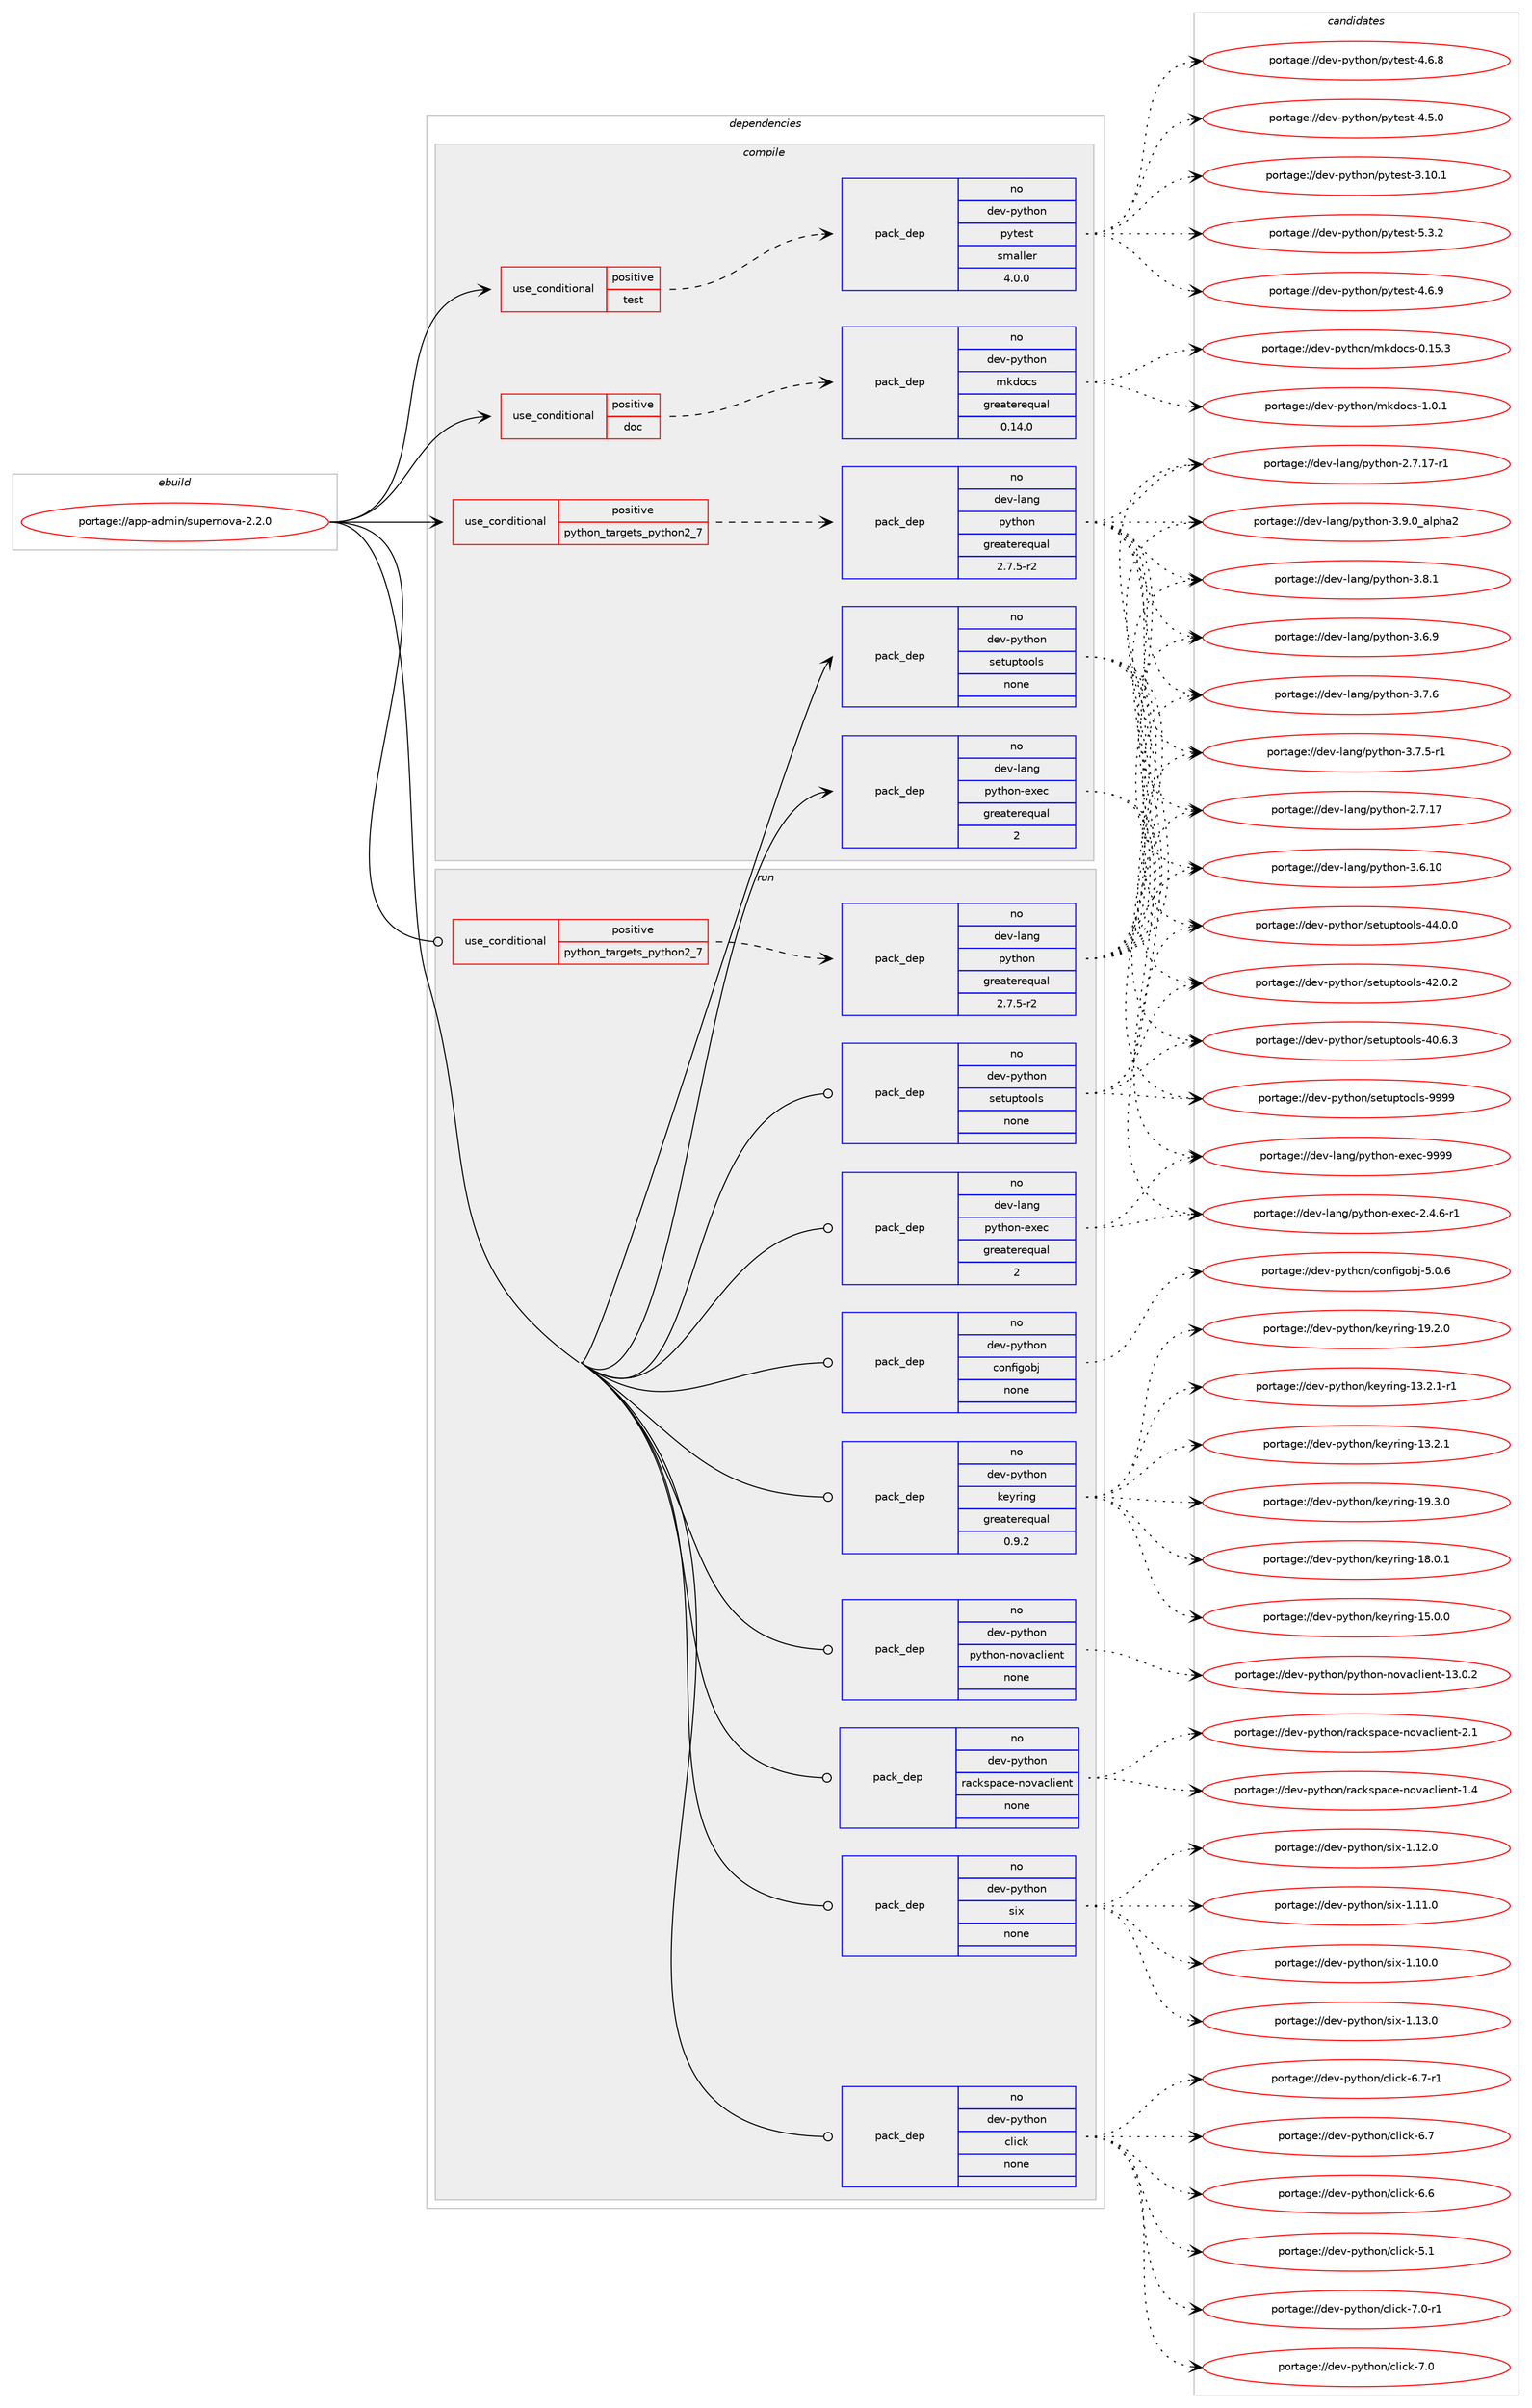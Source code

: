 digraph prolog {

# *************
# Graph options
# *************

newrank=true;
concentrate=true;
compound=true;
graph [rankdir=LR,fontname=Helvetica,fontsize=10,ranksep=1.5];#, ranksep=2.5, nodesep=0.2];
edge  [arrowhead=vee];
node  [fontname=Helvetica,fontsize=10];

# **********
# The ebuild
# **********

subgraph cluster_leftcol {
color=gray;
label=<<i>ebuild</i>>;
id [label="portage://app-admin/supernova-2.2.0", color=red, width=4, href="../app-admin/supernova-2.2.0.svg"];
}

# ****************
# The dependencies
# ****************

subgraph cluster_midcol {
color=gray;
label=<<i>dependencies</i>>;
subgraph cluster_compile {
fillcolor="#eeeeee";
style=filled;
label=<<i>compile</i>>;
subgraph cond153817 {
dependency651132 [label=<<TABLE BORDER="0" CELLBORDER="1" CELLSPACING="0" CELLPADDING="4"><TR><TD ROWSPAN="3" CELLPADDING="10">use_conditional</TD></TR><TR><TD>positive</TD></TR><TR><TD>doc</TD></TR></TABLE>>, shape=none, color=red];
subgraph pack488630 {
dependency651133 [label=<<TABLE BORDER="0" CELLBORDER="1" CELLSPACING="0" CELLPADDING="4" WIDTH="220"><TR><TD ROWSPAN="6" CELLPADDING="30">pack_dep</TD></TR><TR><TD WIDTH="110">no</TD></TR><TR><TD>dev-python</TD></TR><TR><TD>mkdocs</TD></TR><TR><TD>greaterequal</TD></TR><TR><TD>0.14.0</TD></TR></TABLE>>, shape=none, color=blue];
}
dependency651132:e -> dependency651133:w [weight=20,style="dashed",arrowhead="vee"];
}
id:e -> dependency651132:w [weight=20,style="solid",arrowhead="vee"];
subgraph cond153818 {
dependency651134 [label=<<TABLE BORDER="0" CELLBORDER="1" CELLSPACING="0" CELLPADDING="4"><TR><TD ROWSPAN="3" CELLPADDING="10">use_conditional</TD></TR><TR><TD>positive</TD></TR><TR><TD>python_targets_python2_7</TD></TR></TABLE>>, shape=none, color=red];
subgraph pack488631 {
dependency651135 [label=<<TABLE BORDER="0" CELLBORDER="1" CELLSPACING="0" CELLPADDING="4" WIDTH="220"><TR><TD ROWSPAN="6" CELLPADDING="30">pack_dep</TD></TR><TR><TD WIDTH="110">no</TD></TR><TR><TD>dev-lang</TD></TR><TR><TD>python</TD></TR><TR><TD>greaterequal</TD></TR><TR><TD>2.7.5-r2</TD></TR></TABLE>>, shape=none, color=blue];
}
dependency651134:e -> dependency651135:w [weight=20,style="dashed",arrowhead="vee"];
}
id:e -> dependency651134:w [weight=20,style="solid",arrowhead="vee"];
subgraph cond153819 {
dependency651136 [label=<<TABLE BORDER="0" CELLBORDER="1" CELLSPACING="0" CELLPADDING="4"><TR><TD ROWSPAN="3" CELLPADDING="10">use_conditional</TD></TR><TR><TD>positive</TD></TR><TR><TD>test</TD></TR></TABLE>>, shape=none, color=red];
subgraph pack488632 {
dependency651137 [label=<<TABLE BORDER="0" CELLBORDER="1" CELLSPACING="0" CELLPADDING="4" WIDTH="220"><TR><TD ROWSPAN="6" CELLPADDING="30">pack_dep</TD></TR><TR><TD WIDTH="110">no</TD></TR><TR><TD>dev-python</TD></TR><TR><TD>pytest</TD></TR><TR><TD>smaller</TD></TR><TR><TD>4.0.0</TD></TR></TABLE>>, shape=none, color=blue];
}
dependency651136:e -> dependency651137:w [weight=20,style="dashed",arrowhead="vee"];
}
id:e -> dependency651136:w [weight=20,style="solid",arrowhead="vee"];
subgraph pack488633 {
dependency651138 [label=<<TABLE BORDER="0" CELLBORDER="1" CELLSPACING="0" CELLPADDING="4" WIDTH="220"><TR><TD ROWSPAN="6" CELLPADDING="30">pack_dep</TD></TR><TR><TD WIDTH="110">no</TD></TR><TR><TD>dev-lang</TD></TR><TR><TD>python-exec</TD></TR><TR><TD>greaterequal</TD></TR><TR><TD>2</TD></TR></TABLE>>, shape=none, color=blue];
}
id:e -> dependency651138:w [weight=20,style="solid",arrowhead="vee"];
subgraph pack488634 {
dependency651139 [label=<<TABLE BORDER="0" CELLBORDER="1" CELLSPACING="0" CELLPADDING="4" WIDTH="220"><TR><TD ROWSPAN="6" CELLPADDING="30">pack_dep</TD></TR><TR><TD WIDTH="110">no</TD></TR><TR><TD>dev-python</TD></TR><TR><TD>setuptools</TD></TR><TR><TD>none</TD></TR><TR><TD></TD></TR></TABLE>>, shape=none, color=blue];
}
id:e -> dependency651139:w [weight=20,style="solid",arrowhead="vee"];
}
subgraph cluster_compileandrun {
fillcolor="#eeeeee";
style=filled;
label=<<i>compile and run</i>>;
}
subgraph cluster_run {
fillcolor="#eeeeee";
style=filled;
label=<<i>run</i>>;
subgraph cond153820 {
dependency651140 [label=<<TABLE BORDER="0" CELLBORDER="1" CELLSPACING="0" CELLPADDING="4"><TR><TD ROWSPAN="3" CELLPADDING="10">use_conditional</TD></TR><TR><TD>positive</TD></TR><TR><TD>python_targets_python2_7</TD></TR></TABLE>>, shape=none, color=red];
subgraph pack488635 {
dependency651141 [label=<<TABLE BORDER="0" CELLBORDER="1" CELLSPACING="0" CELLPADDING="4" WIDTH="220"><TR><TD ROWSPAN="6" CELLPADDING="30">pack_dep</TD></TR><TR><TD WIDTH="110">no</TD></TR><TR><TD>dev-lang</TD></TR><TR><TD>python</TD></TR><TR><TD>greaterequal</TD></TR><TR><TD>2.7.5-r2</TD></TR></TABLE>>, shape=none, color=blue];
}
dependency651140:e -> dependency651141:w [weight=20,style="dashed",arrowhead="vee"];
}
id:e -> dependency651140:w [weight=20,style="solid",arrowhead="odot"];
subgraph pack488636 {
dependency651142 [label=<<TABLE BORDER="0" CELLBORDER="1" CELLSPACING="0" CELLPADDING="4" WIDTH="220"><TR><TD ROWSPAN="6" CELLPADDING="30">pack_dep</TD></TR><TR><TD WIDTH="110">no</TD></TR><TR><TD>dev-lang</TD></TR><TR><TD>python-exec</TD></TR><TR><TD>greaterequal</TD></TR><TR><TD>2</TD></TR></TABLE>>, shape=none, color=blue];
}
id:e -> dependency651142:w [weight=20,style="solid",arrowhead="odot"];
subgraph pack488637 {
dependency651143 [label=<<TABLE BORDER="0" CELLBORDER="1" CELLSPACING="0" CELLPADDING="4" WIDTH="220"><TR><TD ROWSPAN="6" CELLPADDING="30">pack_dep</TD></TR><TR><TD WIDTH="110">no</TD></TR><TR><TD>dev-python</TD></TR><TR><TD>click</TD></TR><TR><TD>none</TD></TR><TR><TD></TD></TR></TABLE>>, shape=none, color=blue];
}
id:e -> dependency651143:w [weight=20,style="solid",arrowhead="odot"];
subgraph pack488638 {
dependency651144 [label=<<TABLE BORDER="0" CELLBORDER="1" CELLSPACING="0" CELLPADDING="4" WIDTH="220"><TR><TD ROWSPAN="6" CELLPADDING="30">pack_dep</TD></TR><TR><TD WIDTH="110">no</TD></TR><TR><TD>dev-python</TD></TR><TR><TD>configobj</TD></TR><TR><TD>none</TD></TR><TR><TD></TD></TR></TABLE>>, shape=none, color=blue];
}
id:e -> dependency651144:w [weight=20,style="solid",arrowhead="odot"];
subgraph pack488639 {
dependency651145 [label=<<TABLE BORDER="0" CELLBORDER="1" CELLSPACING="0" CELLPADDING="4" WIDTH="220"><TR><TD ROWSPAN="6" CELLPADDING="30">pack_dep</TD></TR><TR><TD WIDTH="110">no</TD></TR><TR><TD>dev-python</TD></TR><TR><TD>keyring</TD></TR><TR><TD>greaterequal</TD></TR><TR><TD>0.9.2</TD></TR></TABLE>>, shape=none, color=blue];
}
id:e -> dependency651145:w [weight=20,style="solid",arrowhead="odot"];
subgraph pack488640 {
dependency651146 [label=<<TABLE BORDER="0" CELLBORDER="1" CELLSPACING="0" CELLPADDING="4" WIDTH="220"><TR><TD ROWSPAN="6" CELLPADDING="30">pack_dep</TD></TR><TR><TD WIDTH="110">no</TD></TR><TR><TD>dev-python</TD></TR><TR><TD>python-novaclient</TD></TR><TR><TD>none</TD></TR><TR><TD></TD></TR></TABLE>>, shape=none, color=blue];
}
id:e -> dependency651146:w [weight=20,style="solid",arrowhead="odot"];
subgraph pack488641 {
dependency651147 [label=<<TABLE BORDER="0" CELLBORDER="1" CELLSPACING="0" CELLPADDING="4" WIDTH="220"><TR><TD ROWSPAN="6" CELLPADDING="30">pack_dep</TD></TR><TR><TD WIDTH="110">no</TD></TR><TR><TD>dev-python</TD></TR><TR><TD>rackspace-novaclient</TD></TR><TR><TD>none</TD></TR><TR><TD></TD></TR></TABLE>>, shape=none, color=blue];
}
id:e -> dependency651147:w [weight=20,style="solid",arrowhead="odot"];
subgraph pack488642 {
dependency651148 [label=<<TABLE BORDER="0" CELLBORDER="1" CELLSPACING="0" CELLPADDING="4" WIDTH="220"><TR><TD ROWSPAN="6" CELLPADDING="30">pack_dep</TD></TR><TR><TD WIDTH="110">no</TD></TR><TR><TD>dev-python</TD></TR><TR><TD>setuptools</TD></TR><TR><TD>none</TD></TR><TR><TD></TD></TR></TABLE>>, shape=none, color=blue];
}
id:e -> dependency651148:w [weight=20,style="solid",arrowhead="odot"];
subgraph pack488643 {
dependency651149 [label=<<TABLE BORDER="0" CELLBORDER="1" CELLSPACING="0" CELLPADDING="4" WIDTH="220"><TR><TD ROWSPAN="6" CELLPADDING="30">pack_dep</TD></TR><TR><TD WIDTH="110">no</TD></TR><TR><TD>dev-python</TD></TR><TR><TD>six</TD></TR><TR><TD>none</TD></TR><TR><TD></TD></TR></TABLE>>, shape=none, color=blue];
}
id:e -> dependency651149:w [weight=20,style="solid",arrowhead="odot"];
}
}

# **************
# The candidates
# **************

subgraph cluster_choices {
rank=same;
color=gray;
label=<<i>candidates</i>>;

subgraph choice488630 {
color=black;
nodesep=1;
choice100101118451121211161041111104710910710011199115454946484649 [label="portage://dev-python/mkdocs-1.0.1", color=red, width=4,href="../dev-python/mkdocs-1.0.1.svg"];
choice10010111845112121116104111110471091071001119911545484649534651 [label="portage://dev-python/mkdocs-0.15.3", color=red, width=4,href="../dev-python/mkdocs-0.15.3.svg"];
dependency651133:e -> choice100101118451121211161041111104710910710011199115454946484649:w [style=dotted,weight="100"];
dependency651133:e -> choice10010111845112121116104111110471091071001119911545484649534651:w [style=dotted,weight="100"];
}
subgraph choice488631 {
color=black;
nodesep=1;
choice10010111845108971101034711212111610411111045514657464895971081121049750 [label="portage://dev-lang/python-3.9.0_alpha2", color=red, width=4,href="../dev-lang/python-3.9.0_alpha2.svg"];
choice100101118451089711010347112121116104111110455146564649 [label="portage://dev-lang/python-3.8.1", color=red, width=4,href="../dev-lang/python-3.8.1.svg"];
choice100101118451089711010347112121116104111110455146554654 [label="portage://dev-lang/python-3.7.6", color=red, width=4,href="../dev-lang/python-3.7.6.svg"];
choice1001011184510897110103471121211161041111104551465546534511449 [label="portage://dev-lang/python-3.7.5-r1", color=red, width=4,href="../dev-lang/python-3.7.5-r1.svg"];
choice100101118451089711010347112121116104111110455146544657 [label="portage://dev-lang/python-3.6.9", color=red, width=4,href="../dev-lang/python-3.6.9.svg"];
choice10010111845108971101034711212111610411111045514654464948 [label="portage://dev-lang/python-3.6.10", color=red, width=4,href="../dev-lang/python-3.6.10.svg"];
choice100101118451089711010347112121116104111110455046554649554511449 [label="portage://dev-lang/python-2.7.17-r1", color=red, width=4,href="../dev-lang/python-2.7.17-r1.svg"];
choice10010111845108971101034711212111610411111045504655464955 [label="portage://dev-lang/python-2.7.17", color=red, width=4,href="../dev-lang/python-2.7.17.svg"];
dependency651135:e -> choice10010111845108971101034711212111610411111045514657464895971081121049750:w [style=dotted,weight="100"];
dependency651135:e -> choice100101118451089711010347112121116104111110455146564649:w [style=dotted,weight="100"];
dependency651135:e -> choice100101118451089711010347112121116104111110455146554654:w [style=dotted,weight="100"];
dependency651135:e -> choice1001011184510897110103471121211161041111104551465546534511449:w [style=dotted,weight="100"];
dependency651135:e -> choice100101118451089711010347112121116104111110455146544657:w [style=dotted,weight="100"];
dependency651135:e -> choice10010111845108971101034711212111610411111045514654464948:w [style=dotted,weight="100"];
dependency651135:e -> choice100101118451089711010347112121116104111110455046554649554511449:w [style=dotted,weight="100"];
dependency651135:e -> choice10010111845108971101034711212111610411111045504655464955:w [style=dotted,weight="100"];
}
subgraph choice488632 {
color=black;
nodesep=1;
choice1001011184511212111610411111047112121116101115116455346514650 [label="portage://dev-python/pytest-5.3.2", color=red, width=4,href="../dev-python/pytest-5.3.2.svg"];
choice1001011184511212111610411111047112121116101115116455246544657 [label="portage://dev-python/pytest-4.6.9", color=red, width=4,href="../dev-python/pytest-4.6.9.svg"];
choice1001011184511212111610411111047112121116101115116455246544656 [label="portage://dev-python/pytest-4.6.8", color=red, width=4,href="../dev-python/pytest-4.6.8.svg"];
choice1001011184511212111610411111047112121116101115116455246534648 [label="portage://dev-python/pytest-4.5.0", color=red, width=4,href="../dev-python/pytest-4.5.0.svg"];
choice100101118451121211161041111104711212111610111511645514649484649 [label="portage://dev-python/pytest-3.10.1", color=red, width=4,href="../dev-python/pytest-3.10.1.svg"];
dependency651137:e -> choice1001011184511212111610411111047112121116101115116455346514650:w [style=dotted,weight="100"];
dependency651137:e -> choice1001011184511212111610411111047112121116101115116455246544657:w [style=dotted,weight="100"];
dependency651137:e -> choice1001011184511212111610411111047112121116101115116455246544656:w [style=dotted,weight="100"];
dependency651137:e -> choice1001011184511212111610411111047112121116101115116455246534648:w [style=dotted,weight="100"];
dependency651137:e -> choice100101118451121211161041111104711212111610111511645514649484649:w [style=dotted,weight="100"];
}
subgraph choice488633 {
color=black;
nodesep=1;
choice10010111845108971101034711212111610411111045101120101994557575757 [label="portage://dev-lang/python-exec-9999", color=red, width=4,href="../dev-lang/python-exec-9999.svg"];
choice10010111845108971101034711212111610411111045101120101994550465246544511449 [label="portage://dev-lang/python-exec-2.4.6-r1", color=red, width=4,href="../dev-lang/python-exec-2.4.6-r1.svg"];
dependency651138:e -> choice10010111845108971101034711212111610411111045101120101994557575757:w [style=dotted,weight="100"];
dependency651138:e -> choice10010111845108971101034711212111610411111045101120101994550465246544511449:w [style=dotted,weight="100"];
}
subgraph choice488634 {
color=black;
nodesep=1;
choice10010111845112121116104111110471151011161171121161111111081154557575757 [label="portage://dev-python/setuptools-9999", color=red, width=4,href="../dev-python/setuptools-9999.svg"];
choice100101118451121211161041111104711510111611711211611111110811545525246484648 [label="portage://dev-python/setuptools-44.0.0", color=red, width=4,href="../dev-python/setuptools-44.0.0.svg"];
choice100101118451121211161041111104711510111611711211611111110811545525046484650 [label="portage://dev-python/setuptools-42.0.2", color=red, width=4,href="../dev-python/setuptools-42.0.2.svg"];
choice100101118451121211161041111104711510111611711211611111110811545524846544651 [label="portage://dev-python/setuptools-40.6.3", color=red, width=4,href="../dev-python/setuptools-40.6.3.svg"];
dependency651139:e -> choice10010111845112121116104111110471151011161171121161111111081154557575757:w [style=dotted,weight="100"];
dependency651139:e -> choice100101118451121211161041111104711510111611711211611111110811545525246484648:w [style=dotted,weight="100"];
dependency651139:e -> choice100101118451121211161041111104711510111611711211611111110811545525046484650:w [style=dotted,weight="100"];
dependency651139:e -> choice100101118451121211161041111104711510111611711211611111110811545524846544651:w [style=dotted,weight="100"];
}
subgraph choice488635 {
color=black;
nodesep=1;
choice10010111845108971101034711212111610411111045514657464895971081121049750 [label="portage://dev-lang/python-3.9.0_alpha2", color=red, width=4,href="../dev-lang/python-3.9.0_alpha2.svg"];
choice100101118451089711010347112121116104111110455146564649 [label="portage://dev-lang/python-3.8.1", color=red, width=4,href="../dev-lang/python-3.8.1.svg"];
choice100101118451089711010347112121116104111110455146554654 [label="portage://dev-lang/python-3.7.6", color=red, width=4,href="../dev-lang/python-3.7.6.svg"];
choice1001011184510897110103471121211161041111104551465546534511449 [label="portage://dev-lang/python-3.7.5-r1", color=red, width=4,href="../dev-lang/python-3.7.5-r1.svg"];
choice100101118451089711010347112121116104111110455146544657 [label="portage://dev-lang/python-3.6.9", color=red, width=4,href="../dev-lang/python-3.6.9.svg"];
choice10010111845108971101034711212111610411111045514654464948 [label="portage://dev-lang/python-3.6.10", color=red, width=4,href="../dev-lang/python-3.6.10.svg"];
choice100101118451089711010347112121116104111110455046554649554511449 [label="portage://dev-lang/python-2.7.17-r1", color=red, width=4,href="../dev-lang/python-2.7.17-r1.svg"];
choice10010111845108971101034711212111610411111045504655464955 [label="portage://dev-lang/python-2.7.17", color=red, width=4,href="../dev-lang/python-2.7.17.svg"];
dependency651141:e -> choice10010111845108971101034711212111610411111045514657464895971081121049750:w [style=dotted,weight="100"];
dependency651141:e -> choice100101118451089711010347112121116104111110455146564649:w [style=dotted,weight="100"];
dependency651141:e -> choice100101118451089711010347112121116104111110455146554654:w [style=dotted,weight="100"];
dependency651141:e -> choice1001011184510897110103471121211161041111104551465546534511449:w [style=dotted,weight="100"];
dependency651141:e -> choice100101118451089711010347112121116104111110455146544657:w [style=dotted,weight="100"];
dependency651141:e -> choice10010111845108971101034711212111610411111045514654464948:w [style=dotted,weight="100"];
dependency651141:e -> choice100101118451089711010347112121116104111110455046554649554511449:w [style=dotted,weight="100"];
dependency651141:e -> choice10010111845108971101034711212111610411111045504655464955:w [style=dotted,weight="100"];
}
subgraph choice488636 {
color=black;
nodesep=1;
choice10010111845108971101034711212111610411111045101120101994557575757 [label="portage://dev-lang/python-exec-9999", color=red, width=4,href="../dev-lang/python-exec-9999.svg"];
choice10010111845108971101034711212111610411111045101120101994550465246544511449 [label="portage://dev-lang/python-exec-2.4.6-r1", color=red, width=4,href="../dev-lang/python-exec-2.4.6-r1.svg"];
dependency651142:e -> choice10010111845108971101034711212111610411111045101120101994557575757:w [style=dotted,weight="100"];
dependency651142:e -> choice10010111845108971101034711212111610411111045101120101994550465246544511449:w [style=dotted,weight="100"];
}
subgraph choice488637 {
color=black;
nodesep=1;
choice10010111845112121116104111110479910810599107455546484511449 [label="portage://dev-python/click-7.0-r1", color=red, width=4,href="../dev-python/click-7.0-r1.svg"];
choice1001011184511212111610411111047991081059910745554648 [label="portage://dev-python/click-7.0", color=red, width=4,href="../dev-python/click-7.0.svg"];
choice10010111845112121116104111110479910810599107455446554511449 [label="portage://dev-python/click-6.7-r1", color=red, width=4,href="../dev-python/click-6.7-r1.svg"];
choice1001011184511212111610411111047991081059910745544655 [label="portage://dev-python/click-6.7", color=red, width=4,href="../dev-python/click-6.7.svg"];
choice1001011184511212111610411111047991081059910745544654 [label="portage://dev-python/click-6.6", color=red, width=4,href="../dev-python/click-6.6.svg"];
choice1001011184511212111610411111047991081059910745534649 [label="portage://dev-python/click-5.1", color=red, width=4,href="../dev-python/click-5.1.svg"];
dependency651143:e -> choice10010111845112121116104111110479910810599107455546484511449:w [style=dotted,weight="100"];
dependency651143:e -> choice1001011184511212111610411111047991081059910745554648:w [style=dotted,weight="100"];
dependency651143:e -> choice10010111845112121116104111110479910810599107455446554511449:w [style=dotted,weight="100"];
dependency651143:e -> choice1001011184511212111610411111047991081059910745544655:w [style=dotted,weight="100"];
dependency651143:e -> choice1001011184511212111610411111047991081059910745544654:w [style=dotted,weight="100"];
dependency651143:e -> choice1001011184511212111610411111047991081059910745534649:w [style=dotted,weight="100"];
}
subgraph choice488638 {
color=black;
nodesep=1;
choice10010111845112121116104111110479911111010210510311198106455346484654 [label="portage://dev-python/configobj-5.0.6", color=red, width=4,href="../dev-python/configobj-5.0.6.svg"];
dependency651144:e -> choice10010111845112121116104111110479911111010210510311198106455346484654:w [style=dotted,weight="100"];
}
subgraph choice488639 {
color=black;
nodesep=1;
choice100101118451121211161041111104710710112111410511010345495746514648 [label="portage://dev-python/keyring-19.3.0", color=red, width=4,href="../dev-python/keyring-19.3.0.svg"];
choice100101118451121211161041111104710710112111410511010345495746504648 [label="portage://dev-python/keyring-19.2.0", color=red, width=4,href="../dev-python/keyring-19.2.0.svg"];
choice100101118451121211161041111104710710112111410511010345495646484649 [label="portage://dev-python/keyring-18.0.1", color=red, width=4,href="../dev-python/keyring-18.0.1.svg"];
choice100101118451121211161041111104710710112111410511010345495346484648 [label="portage://dev-python/keyring-15.0.0", color=red, width=4,href="../dev-python/keyring-15.0.0.svg"];
choice1001011184511212111610411111047107101121114105110103454951465046494511449 [label="portage://dev-python/keyring-13.2.1-r1", color=red, width=4,href="../dev-python/keyring-13.2.1-r1.svg"];
choice100101118451121211161041111104710710112111410511010345495146504649 [label="portage://dev-python/keyring-13.2.1", color=red, width=4,href="../dev-python/keyring-13.2.1.svg"];
dependency651145:e -> choice100101118451121211161041111104710710112111410511010345495746514648:w [style=dotted,weight="100"];
dependency651145:e -> choice100101118451121211161041111104710710112111410511010345495746504648:w [style=dotted,weight="100"];
dependency651145:e -> choice100101118451121211161041111104710710112111410511010345495646484649:w [style=dotted,weight="100"];
dependency651145:e -> choice100101118451121211161041111104710710112111410511010345495346484648:w [style=dotted,weight="100"];
dependency651145:e -> choice1001011184511212111610411111047107101121114105110103454951465046494511449:w [style=dotted,weight="100"];
dependency651145:e -> choice100101118451121211161041111104710710112111410511010345495146504649:w [style=dotted,weight="100"];
}
subgraph choice488640 {
color=black;
nodesep=1;
choice100101118451121211161041111104711212111610411111045110111118979910810510111011645495146484650 [label="portage://dev-python/python-novaclient-13.0.2", color=red, width=4,href="../dev-python/python-novaclient-13.0.2.svg"];
dependency651146:e -> choice100101118451121211161041111104711212111610411111045110111118979910810510111011645495146484650:w [style=dotted,weight="100"];
}
subgraph choice488641 {
color=black;
nodesep=1;
choice10010111845112121116104111110471149799107115112979910145110111118979910810510111011645504649 [label="portage://dev-python/rackspace-novaclient-2.1", color=red, width=4,href="../dev-python/rackspace-novaclient-2.1.svg"];
choice10010111845112121116104111110471149799107115112979910145110111118979910810510111011645494652 [label="portage://dev-python/rackspace-novaclient-1.4", color=red, width=4,href="../dev-python/rackspace-novaclient-1.4.svg"];
dependency651147:e -> choice10010111845112121116104111110471149799107115112979910145110111118979910810510111011645504649:w [style=dotted,weight="100"];
dependency651147:e -> choice10010111845112121116104111110471149799107115112979910145110111118979910810510111011645494652:w [style=dotted,weight="100"];
}
subgraph choice488642 {
color=black;
nodesep=1;
choice10010111845112121116104111110471151011161171121161111111081154557575757 [label="portage://dev-python/setuptools-9999", color=red, width=4,href="../dev-python/setuptools-9999.svg"];
choice100101118451121211161041111104711510111611711211611111110811545525246484648 [label="portage://dev-python/setuptools-44.0.0", color=red, width=4,href="../dev-python/setuptools-44.0.0.svg"];
choice100101118451121211161041111104711510111611711211611111110811545525046484650 [label="portage://dev-python/setuptools-42.0.2", color=red, width=4,href="../dev-python/setuptools-42.0.2.svg"];
choice100101118451121211161041111104711510111611711211611111110811545524846544651 [label="portage://dev-python/setuptools-40.6.3", color=red, width=4,href="../dev-python/setuptools-40.6.3.svg"];
dependency651148:e -> choice10010111845112121116104111110471151011161171121161111111081154557575757:w [style=dotted,weight="100"];
dependency651148:e -> choice100101118451121211161041111104711510111611711211611111110811545525246484648:w [style=dotted,weight="100"];
dependency651148:e -> choice100101118451121211161041111104711510111611711211611111110811545525046484650:w [style=dotted,weight="100"];
dependency651148:e -> choice100101118451121211161041111104711510111611711211611111110811545524846544651:w [style=dotted,weight="100"];
}
subgraph choice488643 {
color=black;
nodesep=1;
choice100101118451121211161041111104711510512045494649514648 [label="portage://dev-python/six-1.13.0", color=red, width=4,href="../dev-python/six-1.13.0.svg"];
choice100101118451121211161041111104711510512045494649504648 [label="portage://dev-python/six-1.12.0", color=red, width=4,href="../dev-python/six-1.12.0.svg"];
choice100101118451121211161041111104711510512045494649494648 [label="portage://dev-python/six-1.11.0", color=red, width=4,href="../dev-python/six-1.11.0.svg"];
choice100101118451121211161041111104711510512045494649484648 [label="portage://dev-python/six-1.10.0", color=red, width=4,href="../dev-python/six-1.10.0.svg"];
dependency651149:e -> choice100101118451121211161041111104711510512045494649514648:w [style=dotted,weight="100"];
dependency651149:e -> choice100101118451121211161041111104711510512045494649504648:w [style=dotted,weight="100"];
dependency651149:e -> choice100101118451121211161041111104711510512045494649494648:w [style=dotted,weight="100"];
dependency651149:e -> choice100101118451121211161041111104711510512045494649484648:w [style=dotted,weight="100"];
}
}

}
